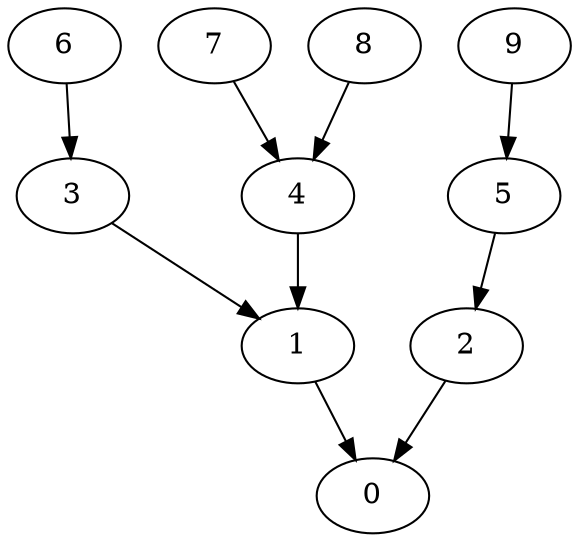 digraph "InTree-Unbalanced-MaxBf-3_Nodes_10_CCR_0.10_WeightType_Random_GB" {
	graph ["Duplicate states"=0,
		GraphType=InTree,
		"Max states in OPEN"=0,
		Modes="120000ms; topo-ordered tasks, ; Pruning: task equivalence, fixed order ready list, ; F-value: ; Optimisation: best schedule length (\
SL) optimisation on equal, ",
		NumberOfTasks=10,
		"Pruned using list schedule length"=1,
		"States removed from OPEN"=0,
		TargetSystem="Homogeneous-4",
		"Time to schedule (ms)"=96,
		"Total idle time"=0,
		"Total schedule length"=278,
		"Total sequential time"=601,
		"Total states created"=2
	];
	0	["Finish time"=278,
		Processor=0,
		"Start time"=200,
		Weight=78];
	1	["Finish time"=200,
		Processor=0,
		"Start time"=133,
		Weight=67];
	1 -> 0	[Weight=9];
	2	["Finish time"=179,
		Processor=1,
		"Start time"=123,
		Weight=56];
	2 -> 0	[Weight=7];
	3	["Finish time"=123,
		Processor=1,
		"Start time"=56,
		Weight=67];
	3 -> 1	[Weight=9];
	4	["Finish time"=133,
		Processor=0,
		"Start time"=100,
		Weight=33];
	4 -> 1	[Weight=3];
	5	["Finish time"=100,
		Processor=2,
		"Start time"=22,
		Weight=78];
	5 -> 2	[Weight=9];
	6	["Finish time"=56,
		Processor=1,
		"Start time"=0,
		Weight=56];
	6 -> 3	[Weight=7];
	7	["Finish time"=44,
		Processor=3,
		"Start time"=0,
		Weight=44];
	7 -> 4	[Weight=2];
	8	["Finish time"=100,
		Processor=0,
		"Start time"=0,
		Weight=100];
	8 -> 4	[Weight=8];
	9	["Finish time"=22,
		Processor=2,
		"Start time"=0,
		Weight=22];
	9 -> 5	[Weight=6];
}
